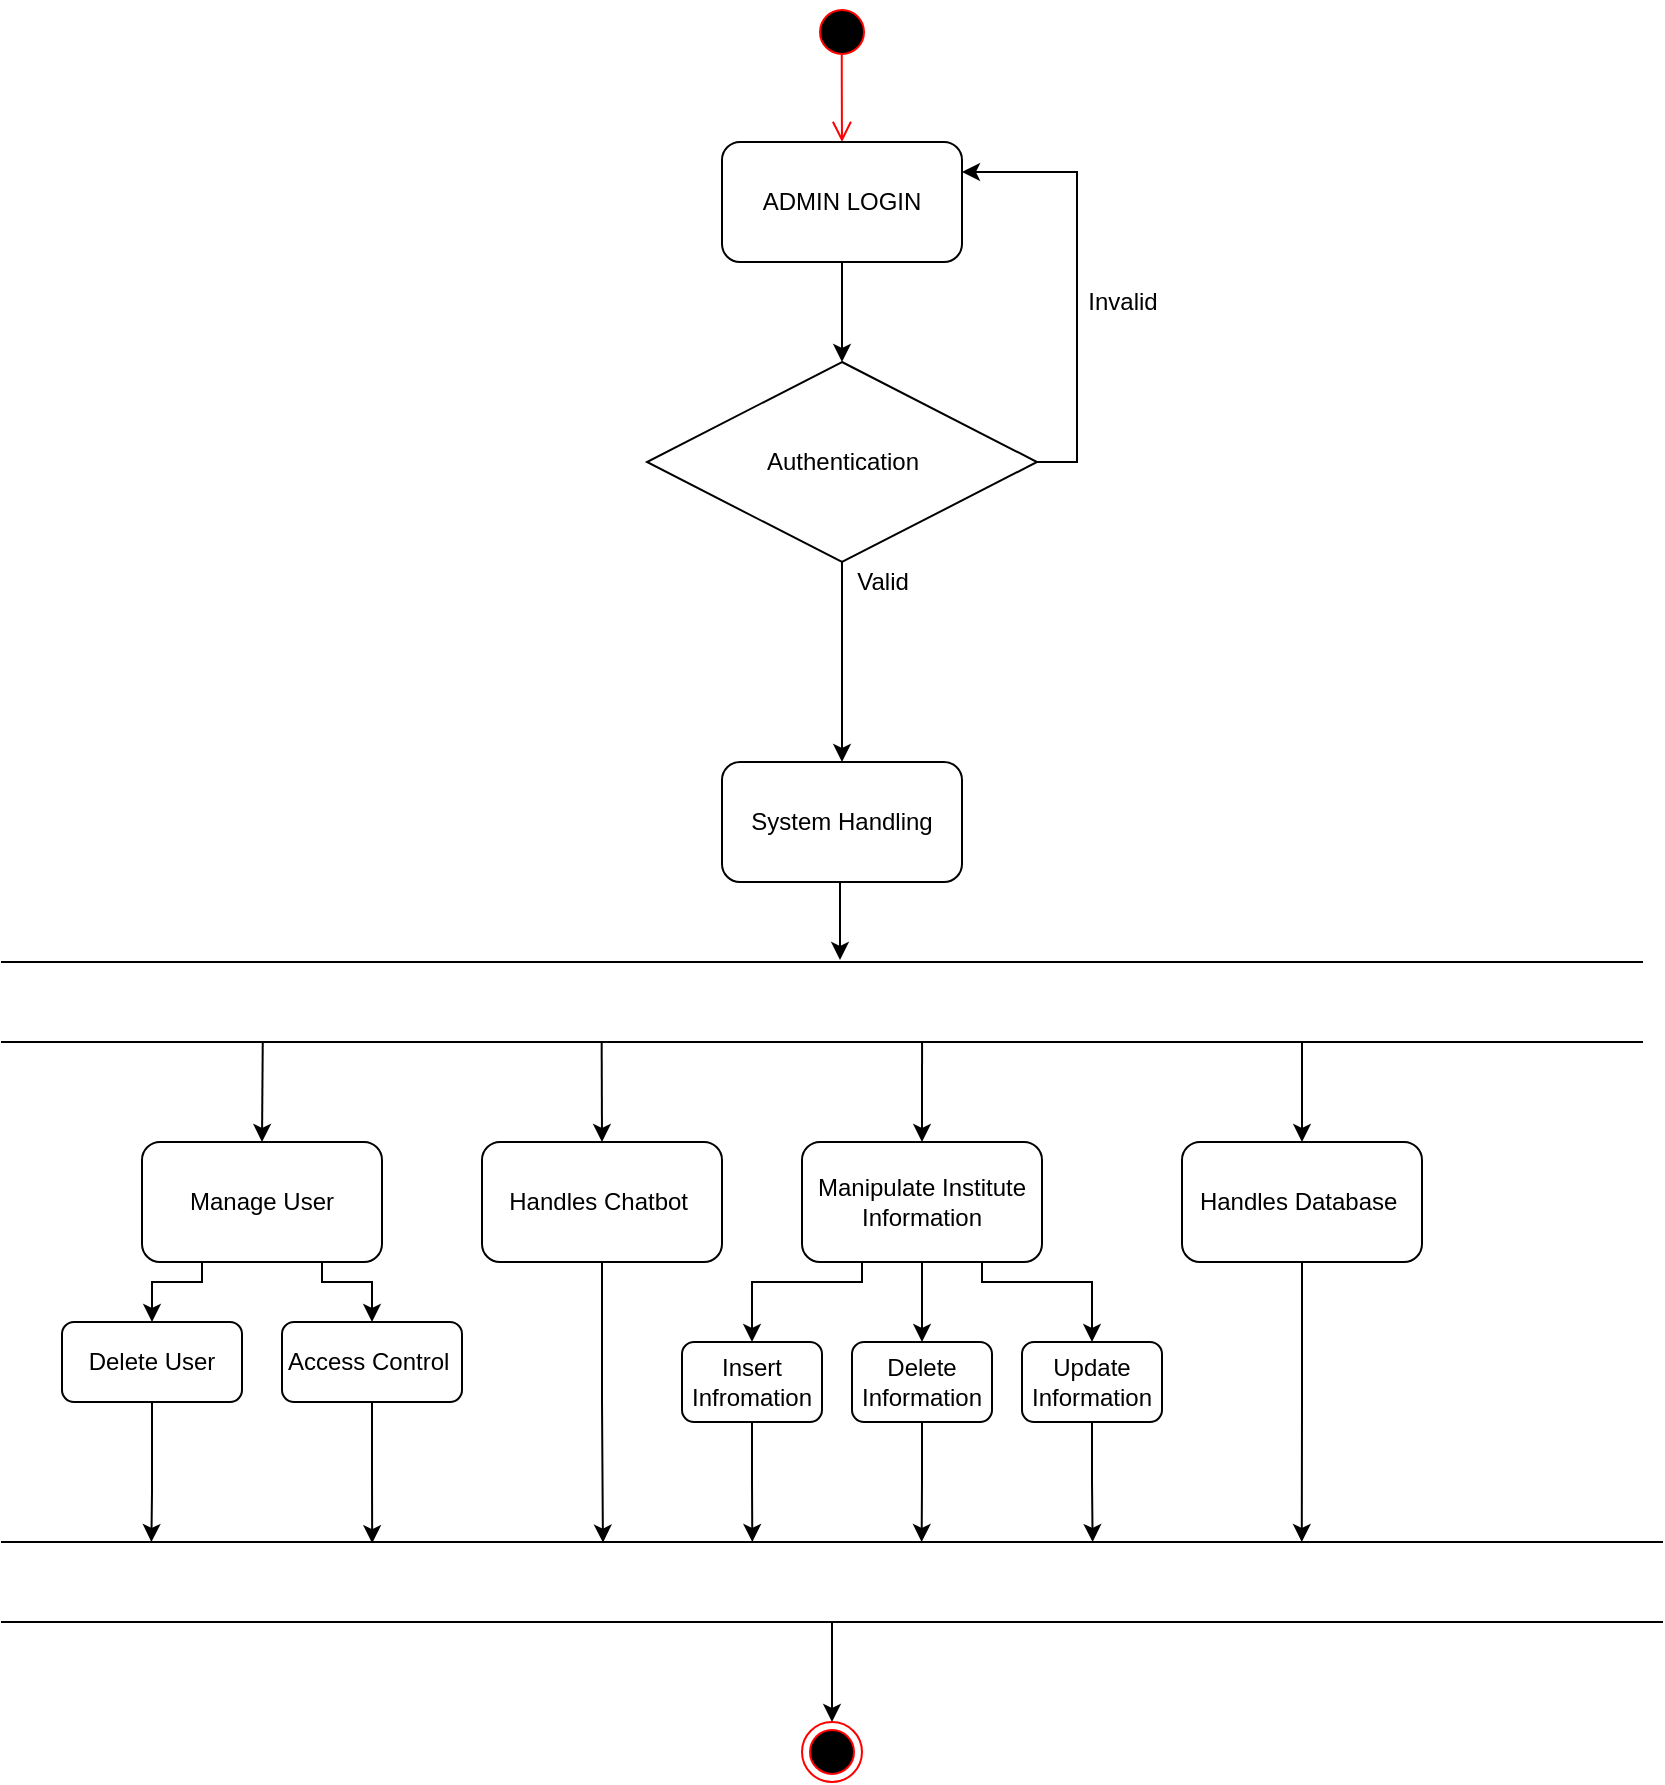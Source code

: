 <mxfile version="13.6.2" type="device" pages="2"><diagram id="P_VdWU4rFdsrLXGTsrf5" name="Page-1"><mxGraphModel dx="2786" dy="1150" grid="1" gridSize="10" guides="1" tooltips="1" connect="1" arrows="1" fold="1" page="1" pageScale="1" pageWidth="850" pageHeight="1100" math="0" shadow="0"><root><mxCell id="0"/><mxCell id="1" parent="0"/><mxCell id="UqF2yyNk0w-gdwvveeFt-1" value="" style="ellipse;html=1;shape=startState;fillColor=#000000;strokeColor=#ff0000;" parent="1" vertex="1"><mxGeometry x="365" y="10" width="30" height="30" as="geometry"/></mxCell><mxCell id="UqF2yyNk0w-gdwvveeFt-2" value="" style="edgeStyle=orthogonalEdgeStyle;html=1;verticalAlign=bottom;endArrow=open;endSize=8;strokeColor=#ff0000;exitX=0.496;exitY=0.872;exitDx=0;exitDy=0;exitPerimeter=0;entryX=0.5;entryY=0;entryDx=0;entryDy=0;" parent="1" source="UqF2yyNk0w-gdwvveeFt-1" edge="1" target="UqF2yyNk0w-gdwvveeFt-6"><mxGeometry relative="1" as="geometry"><mxPoint x="380" y="80" as="targetPoint"/></mxGeometry></mxCell><mxCell id="UqF2yyNk0w-gdwvveeFt-3" value="" style="ellipse;html=1;shape=endState;fillColor=#000000;strokeColor=#ff0000;" parent="1" vertex="1"><mxGeometry x="360" y="870" width="30" height="30" as="geometry"/></mxCell><mxCell id="UqF2yyNk0w-gdwvveeFt-9" style="edgeStyle=orthogonalEdgeStyle;rounded=0;orthogonalLoop=1;jettySize=auto;html=1;entryX=0.5;entryY=0;entryDx=0;entryDy=0;" parent="1" source="UqF2yyNk0w-gdwvveeFt-6" target="UqF2yyNk0w-gdwvveeFt-7" edge="1"><mxGeometry relative="1" as="geometry"/></mxCell><mxCell id="UqF2yyNk0w-gdwvveeFt-6" value="ADMIN LOGIN" style="rounded=1;whiteSpace=wrap;html=1;" parent="1" vertex="1"><mxGeometry x="320" y="80" width="120" height="60" as="geometry"/></mxCell><mxCell id="UqF2yyNk0w-gdwvveeFt-8" style="edgeStyle=orthogonalEdgeStyle;rounded=0;orthogonalLoop=1;jettySize=auto;html=1;entryX=1;entryY=0.25;entryDx=0;entryDy=0;exitX=1;exitY=0.5;exitDx=0;exitDy=0;" parent="1" source="UqF2yyNk0w-gdwvveeFt-7" target="UqF2yyNk0w-gdwvveeFt-6" edge="1"><mxGeometry relative="1" as="geometry"/></mxCell><mxCell id="UqF2yyNk0w-gdwvveeFt-7" value="Authentication" style="rhombus;whiteSpace=wrap;html=1;" parent="1" vertex="1"><mxGeometry x="282.5" y="190" width="195" height="100" as="geometry"/></mxCell><mxCell id="UqF2yyNk0w-gdwvveeFt-10" value="Invalid" style="text;html=1;align=center;verticalAlign=middle;resizable=0;points=[];autosize=1;" parent="1" vertex="1"><mxGeometry x="495" y="150" width="50" height="20" as="geometry"/></mxCell><mxCell id="UqF2yyNk0w-gdwvveeFt-14" value="" style="endArrow=classic;html=1;exitX=0.5;exitY=1;exitDx=0;exitDy=0;" parent="1" source="UqF2yyNk0w-gdwvveeFt-7" edge="1"><mxGeometry width="50" height="50" relative="1" as="geometry"><mxPoint x="370" y="340" as="sourcePoint"/><mxPoint x="380" y="390" as="targetPoint"/></mxGeometry></mxCell><mxCell id="2troSXHWU7Qu_1HPzfl_-21" style="edgeStyle=orthogonalEdgeStyle;rounded=0;orthogonalLoop=1;jettySize=auto;html=1;exitX=0.75;exitY=1;exitDx=0;exitDy=0;entryX=0.5;entryY=0;entryDx=0;entryDy=0;" parent="1" source="UqF2yyNk0w-gdwvveeFt-15" edge="1" target="2troSXHWU7Qu_1HPzfl_-20"><mxGeometry relative="1" as="geometry"><mxPoint x="130" y="669" as="targetPoint"/><Array as="points"><mxPoint x="120" y="650"/><mxPoint x="145" y="650"/></Array></mxGeometry></mxCell><mxCell id="2troSXHWU7Qu_1HPzfl_-22" style="edgeStyle=orthogonalEdgeStyle;rounded=0;orthogonalLoop=1;jettySize=auto;html=1;entryX=0.5;entryY=0;entryDx=0;entryDy=0;exitX=0.25;exitY=1;exitDx=0;exitDy=0;" parent="1" source="UqF2yyNk0w-gdwvveeFt-15" target="2troSXHWU7Qu_1HPzfl_-19" edge="1"><mxGeometry relative="1" as="geometry"><Array as="points"><mxPoint x="60" y="650"/><mxPoint x="35" y="650"/></Array></mxGeometry></mxCell><mxCell id="UqF2yyNk0w-gdwvveeFt-15" value="Manage User" style="rounded=1;whiteSpace=wrap;html=1;" parent="1" vertex="1"><mxGeometry x="30" y="580" width="120" height="60" as="geometry"/></mxCell><mxCell id="SAK6ConAZZz9aG7oP6Jp-6" style="edgeStyle=orthogonalEdgeStyle;rounded=0;orthogonalLoop=1;jettySize=auto;html=1;entryX=0.362;entryY=0.008;entryDx=0;entryDy=0;entryPerimeter=0;" parent="1" source="UqF2yyNk0w-gdwvveeFt-16" target="SAK6ConAZZz9aG7oP6Jp-8" edge="1"><mxGeometry relative="1" as="geometry"><mxPoint x="260" y="680" as="targetPoint"/><Array as="points"/></mxGeometry></mxCell><mxCell id="UqF2yyNk0w-gdwvveeFt-16" value="Handles Chatbot&amp;nbsp;" style="rounded=1;whiteSpace=wrap;html=1;" parent="1" vertex="1"><mxGeometry x="200" y="580" width="120" height="60" as="geometry"/></mxCell><mxCell id="2troSXHWU7Qu_1HPzfl_-16" style="edgeStyle=orthogonalEdgeStyle;rounded=0;orthogonalLoop=1;jettySize=auto;html=1;entryX=0.5;entryY=0;entryDx=0;entryDy=0;exitX=0.25;exitY=1;exitDx=0;exitDy=0;" parent="1" source="UqF2yyNk0w-gdwvveeFt-17" target="2troSXHWU7Qu_1HPzfl_-13" edge="1"><mxGeometry relative="1" as="geometry"><Array as="points"><mxPoint x="390" y="650"/><mxPoint x="335" y="650"/></Array></mxGeometry></mxCell><mxCell id="2troSXHWU7Qu_1HPzfl_-17" value="" style="edgeStyle=orthogonalEdgeStyle;rounded=0;orthogonalLoop=1;jettySize=auto;html=1;" parent="1" source="UqF2yyNk0w-gdwvveeFt-17" target="2troSXHWU7Qu_1HPzfl_-14" edge="1"><mxGeometry relative="1" as="geometry"><Array as="points"><mxPoint x="420" y="670"/><mxPoint x="420" y="670"/></Array></mxGeometry></mxCell><mxCell id="2troSXHWU7Qu_1HPzfl_-18" style="edgeStyle=orthogonalEdgeStyle;rounded=0;orthogonalLoop=1;jettySize=auto;html=1;entryX=0.5;entryY=0;entryDx=0;entryDy=0;exitX=0.75;exitY=1;exitDx=0;exitDy=0;" parent="1" source="UqF2yyNk0w-gdwvveeFt-17" target="2troSXHWU7Qu_1HPzfl_-15" edge="1"><mxGeometry relative="1" as="geometry"><Array as="points"><mxPoint x="450" y="650"/><mxPoint x="505" y="650"/></Array></mxGeometry></mxCell><mxCell id="UqF2yyNk0w-gdwvveeFt-17" value="Manipulate Institute Information" style="rounded=1;whiteSpace=wrap;html=1;" parent="1" vertex="1"><mxGeometry x="360" y="580" width="120" height="60" as="geometry"/></mxCell><mxCell id="2troSXHWU7Qu_1HPzfl_-2" value="" style="edgeStyle=orthogonalEdgeStyle;rounded=0;orthogonalLoop=1;jettySize=auto;html=1;" parent="1" source="UqF2yyNk0w-gdwvveeFt-18" edge="1"><mxGeometry relative="1" as="geometry"><mxPoint x="379" y="489" as="targetPoint"/><Array as="points"><mxPoint x="379" y="460"/><mxPoint x="379" y="460"/></Array></mxGeometry></mxCell><mxCell id="UqF2yyNk0w-gdwvveeFt-18" value="System Handling" style="rounded=1;whiteSpace=wrap;html=1;" parent="1" vertex="1"><mxGeometry x="320" y="390" width="120" height="60" as="geometry"/></mxCell><mxCell id="B2VY18gXvTbt7ZMoUJwi-1" value="Valid" style="text;html=1;align=center;verticalAlign=middle;resizable=0;points=[];autosize=1;" parent="1" vertex="1"><mxGeometry x="380" y="290" width="40" height="20" as="geometry"/></mxCell><mxCell id="2troSXHWU7Qu_1HPzfl_-1" value="" style="shape=partialRectangle;whiteSpace=wrap;html=1;left=0;right=0;fillColor=none;" parent="1" vertex="1"><mxGeometry x="-40" y="490" width="820" height="40" as="geometry"/></mxCell><mxCell id="SAK6ConAZZz9aG7oP6Jp-7" style="edgeStyle=orthogonalEdgeStyle;rounded=0;orthogonalLoop=1;jettySize=auto;html=1;entryX=0.783;entryY=0;entryDx=0;entryDy=0;entryPerimeter=0;exitX=0.5;exitY=1;exitDx=0;exitDy=0;" parent="1" source="2troSXHWU7Qu_1HPzfl_-4" target="SAK6ConAZZz9aG7oP6Jp-8" edge="1"><mxGeometry relative="1" as="geometry"><mxPoint x="610" y="680" as="targetPoint"/><Array as="points"/></mxGeometry></mxCell><mxCell id="2troSXHWU7Qu_1HPzfl_-4" value="Handles Database&amp;nbsp;" style="rounded=1;whiteSpace=wrap;html=1;" parent="1" vertex="1"><mxGeometry x="550" y="580" width="120" height="60" as="geometry"/></mxCell><mxCell id="2troSXHWU7Qu_1HPzfl_-5" value="" style="endArrow=classic;html=1;exitX=0.159;exitY=0.993;exitDx=0;exitDy=0;exitPerimeter=0;entryX=0.5;entryY=0;entryDx=0;entryDy=0;" parent="1" source="2troSXHWU7Qu_1HPzfl_-1" target="UqF2yyNk0w-gdwvveeFt-15" edge="1"><mxGeometry width="50" height="50" relative="1" as="geometry"><mxPoint x="390" y="660" as="sourcePoint"/><mxPoint x="78" y="578" as="targetPoint"/><Array as="points"/></mxGeometry></mxCell><mxCell id="2troSXHWU7Qu_1HPzfl_-7" value="" style="endArrow=classic;html=1;exitX=0.079;exitY=1.033;exitDx=0;exitDy=0;exitPerimeter=0;entryX=0.5;entryY=0;entryDx=0;entryDy=0;" parent="1" edge="1" target="UqF2yyNk0w-gdwvveeFt-16"><mxGeometry width="50" height="50" relative="1" as="geometry"><mxPoint x="259.83" y="530.0" as="sourcePoint"/><mxPoint x="260" y="578" as="targetPoint"/><Array as="points"/></mxGeometry></mxCell><mxCell id="2troSXHWU7Qu_1HPzfl_-11" value="" style="endArrow=classic;html=1;exitX=0.561;exitY=1.004;exitDx=0;exitDy=0;exitPerimeter=0;" parent="1" edge="1" source="2troSXHWU7Qu_1HPzfl_-1"><mxGeometry width="50" height="50" relative="1" as="geometry"><mxPoint x="420" y="531" as="sourcePoint"/><mxPoint x="420" y="580" as="targetPoint"/><Array as="points"/></mxGeometry></mxCell><mxCell id="2troSXHWU7Qu_1HPzfl_-12" value="" style="endArrow=classic;html=1;entryX=0.5;entryY=0;entryDx=0;entryDy=0;" parent="1" target="2troSXHWU7Qu_1HPzfl_-4" edge="1"><mxGeometry width="50" height="50" relative="1" as="geometry"><mxPoint x="610" y="530" as="sourcePoint"/><mxPoint x="610" y="580" as="targetPoint"/><Array as="points"/></mxGeometry></mxCell><mxCell id="2troSXHWU7Qu_1HPzfl_-13" value="Insert&lt;br&gt;Infromation" style="rounded=1;whiteSpace=wrap;html=1;" parent="1" vertex="1"><mxGeometry x="300" y="680" width="70" height="40" as="geometry"/></mxCell><mxCell id="2troSXHWU7Qu_1HPzfl_-14" value="Delete Information" style="rounded=1;whiteSpace=wrap;html=1;" parent="1" vertex="1"><mxGeometry x="385" y="680" width="70" height="40" as="geometry"/></mxCell><mxCell id="2troSXHWU7Qu_1HPzfl_-15" value="Update Information" style="rounded=1;whiteSpace=wrap;html=1;" parent="1" vertex="1"><mxGeometry x="470" y="680" width="70" height="40" as="geometry"/></mxCell><mxCell id="2troSXHWU7Qu_1HPzfl_-19" value="Delete User" style="rounded=1;whiteSpace=wrap;html=1;" parent="1" vertex="1"><mxGeometry x="-10" y="670" width="90" height="40" as="geometry"/></mxCell><mxCell id="oF6SNhzgFxJ-mDHcyv1l-1" style="edgeStyle=orthogonalEdgeStyle;rounded=0;orthogonalLoop=1;jettySize=auto;html=1;exitX=0.5;exitY=1;exitDx=0;exitDy=0;entryX=0.223;entryY=0.015;entryDx=0;entryDy=0;entryPerimeter=0;" parent="1" source="2troSXHWU7Qu_1HPzfl_-20" target="SAK6ConAZZz9aG7oP6Jp-8" edge="1"><mxGeometry relative="1" as="geometry"><Array as="points"/><mxPoint x="145" y="778" as="targetPoint"/></mxGeometry></mxCell><mxCell id="2troSXHWU7Qu_1HPzfl_-20" value="Access Control&amp;nbsp;" style="rounded=1;whiteSpace=wrap;html=1;" parent="1" vertex="1"><mxGeometry x="100" y="670" width="90" height="40" as="geometry"/></mxCell><mxCell id="SAK6ConAZZz9aG7oP6Jp-3" style="edgeStyle=orthogonalEdgeStyle;rounded=0;orthogonalLoop=1;jettySize=auto;html=1;exitX=0.5;exitY=1;exitDx=0;exitDy=0;entryX=0.452;entryY=0;entryDx=0;entryDy=0;entryPerimeter=0;" parent="1" source="2troSXHWU7Qu_1HPzfl_-13" target="SAK6ConAZZz9aG7oP6Jp-8" edge="1"><mxGeometry relative="1" as="geometry"><mxPoint x="335" y="770" as="targetPoint"/><mxPoint x="125" y="720" as="sourcePoint"/></mxGeometry></mxCell><mxCell id="SAK6ConAZZz9aG7oP6Jp-4" style="edgeStyle=orthogonalEdgeStyle;rounded=0;orthogonalLoop=1;jettySize=auto;html=1;exitX=0.5;exitY=1;exitDx=0;exitDy=0;entryX=0.554;entryY=0;entryDx=0;entryDy=0;entryPerimeter=0;" parent="1" source="2troSXHWU7Qu_1HPzfl_-14" target="SAK6ConAZZz9aG7oP6Jp-8" edge="1"><mxGeometry relative="1" as="geometry"><mxPoint x="420" y="770" as="targetPoint"/><mxPoint x="135" y="730" as="sourcePoint"/></mxGeometry></mxCell><mxCell id="oF6SNhzgFxJ-mDHcyv1l-2" style="edgeStyle=orthogonalEdgeStyle;rounded=0;orthogonalLoop=1;jettySize=auto;html=1;entryX=0.5;entryY=0;entryDx=0;entryDy=0;" parent="1" source="SAK6ConAZZz9aG7oP6Jp-8" target="UqF2yyNk0w-gdwvveeFt-3" edge="1"><mxGeometry relative="1" as="geometry"/></mxCell><mxCell id="SAK6ConAZZz9aG7oP6Jp-8" value="" style="shape=partialRectangle;whiteSpace=wrap;html=1;left=0;right=0;fillColor=none;" parent="1" vertex="1"><mxGeometry x="-40" y="780" width="830" height="40" as="geometry"/></mxCell><mxCell id="jXvpkj3O8LIkuXiS9QdJ-1" style="edgeStyle=orthogonalEdgeStyle;rounded=0;orthogonalLoop=1;jettySize=auto;html=1;exitX=0.5;exitY=1;exitDx=0;exitDy=0;entryX=0.09;entryY=0;entryDx=0;entryDy=0;entryPerimeter=0;" edge="1" parent="1" source="2troSXHWU7Qu_1HPzfl_-19" target="SAK6ConAZZz9aG7oP6Jp-8"><mxGeometry relative="1" as="geometry"><Array as="points"><mxPoint x="35" y="755"/><mxPoint x="35" y="755"/></Array><mxPoint x="124.408" y="720" as="sourcePoint"/><mxPoint x="35" y="770" as="targetPoint"/></mxGeometry></mxCell><mxCell id="jXvpkj3O8LIkuXiS9QdJ-4" style="edgeStyle=orthogonalEdgeStyle;rounded=0;orthogonalLoop=1;jettySize=auto;html=1;exitX=0.5;exitY=1;exitDx=0;exitDy=0;entryX=0.657;entryY=0;entryDx=0;entryDy=0;entryPerimeter=0;" edge="1" parent="1" source="2troSXHWU7Qu_1HPzfl_-15" target="SAK6ConAZZz9aG7oP6Jp-8"><mxGeometry relative="1" as="geometry"><mxPoint x="490" y="770" as="targetPoint"/><mxPoint x="490" y="730" as="sourcePoint"/></mxGeometry></mxCell></root></mxGraphModel></diagram><diagram id="noG_lVRtTmmmSZDPHIAF" name="Page-2"><mxGraphModel dx="2766" dy="1643" grid="1" gridSize="9" guides="1" tooltips="1" connect="1" arrows="1" fold="1" page="1" pageScale="1" pageWidth="850" pageHeight="1100" math="0" shadow="0"><root><mxCell id="y6vewP_zp09zqKKVHcLT-0"/><mxCell id="y6vewP_zp09zqKKVHcLT-1" parent="y6vewP_zp09zqKKVHcLT-0"/><mxCell id="LvzRwM0a5uAM0IBReAxR-1" style="edgeStyle=orthogonalEdgeStyle;rounded=0;orthogonalLoop=1;jettySize=auto;html=1;entryX=0;entryY=0.5;entryDx=0;entryDy=0;exitX=0.5;exitY=1;exitDx=0;exitDy=0;" parent="y6vewP_zp09zqKKVHcLT-1" source="Wo0yd_lB93bOm4GIjP9f-8" target="LvzRwM0a5uAM0IBReAxR-4" edge="1"><mxGeometry relative="1" as="geometry"><mxPoint x="669" y="256" as="sourcePoint"/><Array as="points"><mxPoint x="234" y="340"/></Array><mxPoint x="280" y="346" as="targetPoint"/></mxGeometry></mxCell><mxCell id="LvzRwM0a5uAM0IBReAxR-4" value="Authentication" style="rhombus;whiteSpace=wrap;html=1;" parent="y6vewP_zp09zqKKVHcLT-1" vertex="1"><mxGeometry x="316.82" y="290" width="159.37" height="100" as="geometry"/></mxCell><mxCell id="LvzRwM0a5uAM0IBReAxR-6" value="" style="endArrow=classic;html=1;exitX=0.5;exitY=1;exitDx=0;exitDy=0;entryX=0.495;entryY=0.032;entryDx=0;entryDy=0;entryPerimeter=0;" parent="y6vewP_zp09zqKKVHcLT-1" source="LvzRwM0a5uAM0IBReAxR-4" edge="1" target="XhyMDuj0DldYRGyGD6H3-0"><mxGeometry width="50" height="50" relative="1" as="geometry"><mxPoint x="365.515" y="390" as="sourcePoint"/><mxPoint x="397" y="443" as="targetPoint"/></mxGeometry></mxCell><mxCell id="Wo0yd_lB93bOm4GIjP9f-27" style="edgeStyle=orthogonalEdgeStyle;rounded=0;orthogonalLoop=1;jettySize=auto;html=1;entryX=0.177;entryY=0.021;entryDx=0;entryDy=0;entryPerimeter=0;" parent="y6vewP_zp09zqKKVHcLT-1" source="LvzRwM0a5uAM0IBReAxR-7" target="Wo0yd_lB93bOm4GIjP9f-22" edge="1"><mxGeometry relative="1" as="geometry"/></mxCell><mxCell id="LvzRwM0a5uAM0IBReAxR-7" value="Search College&amp;nbsp;" style="rounded=1;whiteSpace=wrap;html=1;" parent="y6vewP_zp09zqKKVHcLT-1" vertex="1"><mxGeometry x="89.01" y="520" width="120" height="60" as="geometry"/></mxCell><mxCell id="Wo0yd_lB93bOm4GIjP9f-28" style="edgeStyle=orthogonalEdgeStyle;rounded=0;orthogonalLoop=1;jettySize=auto;html=1;entryX=0.426;entryY=-0.042;entryDx=0;entryDy=0;entryPerimeter=0;" parent="y6vewP_zp09zqKKVHcLT-1" source="LvzRwM0a5uAM0IBReAxR-8" target="Wo0yd_lB93bOm4GIjP9f-22" edge="1"><mxGeometry relative="1" as="geometry"/></mxCell><mxCell id="LvzRwM0a5uAM0IBReAxR-8" value="Search Fields&amp;nbsp;" style="rounded=1;whiteSpace=wrap;html=1;" parent="y6vewP_zp09zqKKVHcLT-1" vertex="1"><mxGeometry x="278.01" y="520" width="120" height="60" as="geometry"/></mxCell><mxCell id="Wo0yd_lB93bOm4GIjP9f-20" style="edgeStyle=orthogonalEdgeStyle;rounded=0;orthogonalLoop=1;jettySize=auto;html=1;entryX=0.5;entryY=0;entryDx=0;entryDy=0;" parent="y6vewP_zp09zqKKVHcLT-1" source="LvzRwM0a5uAM0IBReAxR-9" target="Wo0yd_lB93bOm4GIjP9f-18" edge="1"><mxGeometry relative="1" as="geometry"><Array as="points"><mxPoint x="479.01" y="600"/><mxPoint x="429.01" y="600"/></Array></mxGeometry></mxCell><mxCell id="Wo0yd_lB93bOm4GIjP9f-21" style="edgeStyle=orthogonalEdgeStyle;rounded=0;orthogonalLoop=1;jettySize=auto;html=1;entryX=0.336;entryY=-0.042;entryDx=0;entryDy=0;entryPerimeter=0;" parent="y6vewP_zp09zqKKVHcLT-1" source="LvzRwM0a5uAM0IBReAxR-9" target="Wo0yd_lB93bOm4GIjP9f-19" edge="1"><mxGeometry relative="1" as="geometry"/></mxCell><mxCell id="LvzRwM0a5uAM0IBReAxR-9" value="Interact with Chatbot" style="rounded=1;whiteSpace=wrap;html=1;" parent="y6vewP_zp09zqKKVHcLT-1" vertex="1"><mxGeometry x="438.01" y="520" width="120" height="60" as="geometry"/></mxCell><mxCell id="Wo0yd_lB93bOm4GIjP9f-31" style="edgeStyle=orthogonalEdgeStyle;rounded=0;orthogonalLoop=1;jettySize=auto;html=1;" parent="y6vewP_zp09zqKKVHcLT-1" source="LvzRwM0a5uAM0IBReAxR-10" edge="1"><mxGeometry relative="1" as="geometry"><mxPoint x="689.01" y="748" as="targetPoint"/><Array as="points"><mxPoint x="689.01" y="730"/><mxPoint x="689.01" y="730"/></Array></mxGeometry></mxCell><mxCell id="LvzRwM0a5uAM0IBReAxR-10" value="Update user settings" style="rounded=1;whiteSpace=wrap;html=1;" parent="y6vewP_zp09zqKKVHcLT-1" vertex="1"><mxGeometry x="629.01" y="520" width="120" height="60" as="geometry"/></mxCell><mxCell id="XhyMDuj0DldYRGyGD6H3-0" value="" style="shape=partialRectangle;whiteSpace=wrap;html=1;left=0;right=0;fillColor=none;" parent="y6vewP_zp09zqKKVHcLT-1" vertex="1"><mxGeometry x="20.01" y="446" width="760" height="40" as="geometry"/></mxCell><mxCell id="KdFSYlpuSrtTDyeJ-UTn-0" value="Valid" style="text;html=1;align=center;verticalAlign=middle;resizable=0;points=[];autosize=1;" parent="y6vewP_zp09zqKKVHcLT-1" vertex="1"><mxGeometry x="398.01" y="396" width="40" height="20" as="geometry"/></mxCell><mxCell id="Wo0yd_lB93bOm4GIjP9f-6" value="" style="edgeStyle=orthogonalEdgeStyle;rounded=0;orthogonalLoop=1;jettySize=auto;html=1;exitX=0.483;exitY=0.837;exitDx=0;exitDy=0;exitPerimeter=0;" parent="y6vewP_zp09zqKKVHcLT-1" target="Wo0yd_lB93bOm4GIjP9f-9" edge="1"><mxGeometry relative="1" as="geometry"><mxPoint x="395.99" y="35.11" as="sourcePoint"/><Array as="points"><mxPoint x="396" y="50"/><mxPoint x="396" y="50"/></Array></mxGeometry></mxCell><mxCell id="Wo0yd_lB93bOm4GIjP9f-7" value="" style="ellipse;html=1;shape=startState;fillColor=#000000;strokeColor=#ff0000;" parent="y6vewP_zp09zqKKVHcLT-1" vertex="1"><mxGeometry x="381.51" y="10" width="30" height="30" as="geometry"/></mxCell><mxCell id="Wo0yd_lB93bOm4GIjP9f-8" value="User Signup&amp;nbsp;" style="rounded=1;whiteSpace=wrap;html=1;" parent="y6vewP_zp09zqKKVHcLT-1" vertex="1"><mxGeometry x="179" y="160" width="110" height="50" as="geometry"/></mxCell><mxCell id="Wo0yd_lB93bOm4GIjP9f-11" style="edgeStyle=orthogonalEdgeStyle;rounded=0;orthogonalLoop=1;jettySize=auto;html=1;entryX=0.5;entryY=0;entryDx=0;entryDy=0;" parent="y6vewP_zp09zqKKVHcLT-1" source="Wo0yd_lB93bOm4GIjP9f-9" target="Wo0yd_lB93bOm4GIjP9f-10" edge="1"><mxGeometry relative="1" as="geometry"/></mxCell><mxCell id="Wo0yd_lB93bOm4GIjP9f-16" style="edgeStyle=orthogonalEdgeStyle;rounded=0;orthogonalLoop=1;jettySize=auto;html=1;entryX=0.5;entryY=0;entryDx=0;entryDy=0;" parent="y6vewP_zp09zqKKVHcLT-1" source="Wo0yd_lB93bOm4GIjP9f-9" target="Wo0yd_lB93bOm4GIjP9f-8" edge="1"><mxGeometry relative="1" as="geometry"/></mxCell><mxCell id="Wo0yd_lB93bOm4GIjP9f-9" value="Existing User ?" style="rhombus;whiteSpace=wrap;html=1;" parent="y6vewP_zp09zqKKVHcLT-1" vertex="1"><mxGeometry x="339.63" y="70" width="113.75" height="80" as="geometry"/></mxCell><mxCell id="Wo0yd_lB93bOm4GIjP9f-15" style="edgeStyle=orthogonalEdgeStyle;rounded=0;orthogonalLoop=1;jettySize=auto;html=1;entryX=1;entryY=0.5;entryDx=0;entryDy=0;" parent="y6vewP_zp09zqKKVHcLT-1" source="Wo0yd_lB93bOm4GIjP9f-10" target="LvzRwM0a5uAM0IBReAxR-4" edge="1"><mxGeometry relative="1" as="geometry"><Array as="points"><mxPoint x="560" y="340"/></Array></mxGeometry></mxCell><mxCell id="Wo0yd_lB93bOm4GIjP9f-10" value="User Login" style="rounded=1;whiteSpace=wrap;html=1;" parent="y6vewP_zp09zqKKVHcLT-1" vertex="1"><mxGeometry x="504" y="160" width="105" height="50" as="geometry"/></mxCell><mxCell id="Wo0yd_lB93bOm4GIjP9f-12" value="Yes" style="text;html=1;align=center;verticalAlign=middle;resizable=0;points=[];autosize=1;" parent="y6vewP_zp09zqKKVHcLT-1" vertex="1"><mxGeometry x="464" y="90" width="40" height="20" as="geometry"/></mxCell><mxCell id="Wo0yd_lB93bOm4GIjP9f-14" value="No" style="text;html=1;align=center;verticalAlign=middle;resizable=0;points=[];autosize=1;" parent="y6vewP_zp09zqKKVHcLT-1" vertex="1"><mxGeometry x="289" y="90" width="30" height="20" as="geometry"/></mxCell><mxCell id="Wo0yd_lB93bOm4GIjP9f-29" style="edgeStyle=orthogonalEdgeStyle;rounded=0;orthogonalLoop=1;jettySize=auto;html=1;entryX=0.546;entryY=0;entryDx=0;entryDy=0;entryPerimeter=0;" parent="y6vewP_zp09zqKKVHcLT-1" source="Wo0yd_lB93bOm4GIjP9f-18" target="Wo0yd_lB93bOm4GIjP9f-22" edge="1"><mxGeometry relative="1" as="geometry"/></mxCell><mxCell id="Wo0yd_lB93bOm4GIjP9f-18" value="Ask Queries&amp;nbsp;" style="rounded=1;whiteSpace=wrap;html=1;" parent="y6vewP_zp09zqKKVHcLT-1" vertex="1"><mxGeometry x="369.01" y="620" width="120" height="60" as="geometry"/></mxCell><mxCell id="Wo0yd_lB93bOm4GIjP9f-30" style="edgeStyle=orthogonalEdgeStyle;rounded=0;orthogonalLoop=1;jettySize=auto;html=1;entryX=0.73;entryY=0;entryDx=0;entryDy=0;entryPerimeter=0;" parent="y6vewP_zp09zqKKVHcLT-1" source="Wo0yd_lB93bOm4GIjP9f-19" target="Wo0yd_lB93bOm4GIjP9f-22" edge="1"><mxGeometry relative="1" as="geometry"/></mxCell><mxCell id="Wo0yd_lB93bOm4GIjP9f-19" value="Search for Information" style="rounded=1;whiteSpace=wrap;html=1;" parent="y6vewP_zp09zqKKVHcLT-1" vertex="1"><mxGeometry x="509.01" y="620" width="120" height="60" as="geometry"/></mxCell><mxCell id="MTJFKfURBBbEME4agIlM-1" style="edgeStyle=orthogonalEdgeStyle;rounded=0;orthogonalLoop=1;jettySize=auto;html=1;entryX=0.5;entryY=0;entryDx=0;entryDy=0;" parent="y6vewP_zp09zqKKVHcLT-1" source="Wo0yd_lB93bOm4GIjP9f-22" target="MTJFKfURBBbEME4agIlM-0" edge="1"><mxGeometry relative="1" as="geometry"><Array as="points"><mxPoint x="394" y="864"/></Array></mxGeometry></mxCell><mxCell id="Wo0yd_lB93bOm4GIjP9f-22" value="" style="shape=partialRectangle;whiteSpace=wrap;html=1;left=0;right=0;fillColor=none;" parent="y6vewP_zp09zqKKVHcLT-1" vertex="1"><mxGeometry x="14.01" y="750" width="760" height="40" as="geometry"/></mxCell><mxCell id="Wo0yd_lB93bOm4GIjP9f-23" value="" style="endArrow=classic;html=1;exitX=0.17;exitY=1.007;exitDx=0;exitDy=0;exitPerimeter=0;entryX=0.5;entryY=0;entryDx=0;entryDy=0;" parent="y6vewP_zp09zqKKVHcLT-1" source="XhyMDuj0DldYRGyGD6H3-0" target="LvzRwM0a5uAM0IBReAxR-7" edge="1"><mxGeometry width="50" height="50" relative="1" as="geometry"><mxPoint x="249.01" y="670" as="sourcePoint"/><mxPoint x="299.01" y="620" as="targetPoint"/></mxGeometry></mxCell><mxCell id="Wo0yd_lB93bOm4GIjP9f-24" value="" style="endArrow=classic;html=1;entryX=0.5;entryY=0;entryDx=0;entryDy=0;exitX=0.418;exitY=1.007;exitDx=0;exitDy=0;exitPerimeter=0;" parent="y6vewP_zp09zqKKVHcLT-1" edge="1" target="LvzRwM0a5uAM0IBReAxR-8" source="XhyMDuj0DldYRGyGD6H3-0"><mxGeometry width="50" height="50" relative="1" as="geometry"><mxPoint x="329.01" y="486" as="sourcePoint"/><mxPoint x="329.01" y="520" as="targetPoint"/></mxGeometry></mxCell><mxCell id="Wo0yd_lB93bOm4GIjP9f-25" value="" style="endArrow=classic;html=1;exitX=0.628;exitY=1.01;exitDx=0;exitDy=0;exitPerimeter=0;entryX=0.5;entryY=0;entryDx=0;entryDy=0;" parent="y6vewP_zp09zqKKVHcLT-1" source="XhyMDuj0DldYRGyGD6H3-0" edge="1" target="LvzRwM0a5uAM0IBReAxR-9"><mxGeometry width="50" height="50" relative="1" as="geometry"><mxPoint x="492.01" y="487" as="sourcePoint"/><mxPoint x="492.01" y="520" as="targetPoint"/></mxGeometry></mxCell><mxCell id="Wo0yd_lB93bOm4GIjP9f-26" value="" style="endArrow=classic;html=1;entryX=0.5;entryY=0;entryDx=0;entryDy=0;" parent="y6vewP_zp09zqKKVHcLT-1" target="LvzRwM0a5uAM0IBReAxR-10" edge="1"><mxGeometry width="50" height="50" relative="1" as="geometry"><mxPoint x="689" y="486" as="sourcePoint"/><mxPoint x="489.01" y="490" as="targetPoint"/></mxGeometry></mxCell><mxCell id="MTJFKfURBBbEME4agIlM-0" value="" style="ellipse;html=1;shape=endState;fillColor=#000000;strokeColor=#ff0000;" parent="y6vewP_zp09zqKKVHcLT-1" vertex="1"><mxGeometry x="379.01" y="864" width="30" height="30" as="geometry"/></mxCell></root></mxGraphModel></diagram></mxfile>